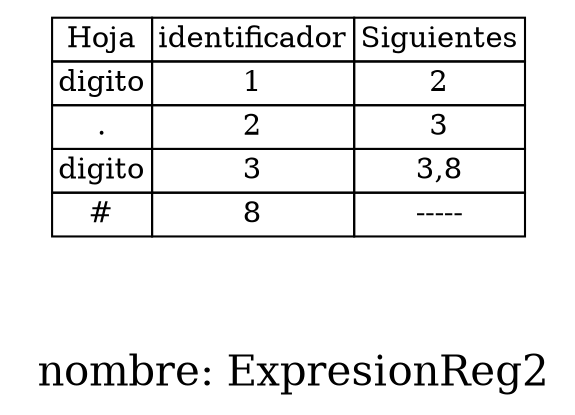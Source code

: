 digraph G { 

tbl [ 
 shape=plaintext 
 label=< 
 <table border='0' cellborder='1'  cellspacing='0'> 
<tr><td>Hoja</td><td>identificador</td><td>Siguientes</td></tr> 
<tr><td>digito</td><td>1</td><td>2</td></tr> 
<tr><td>.</td><td>2</td><td>3</td></tr> 
<tr><td>digito</td><td>3</td><td>3,8</td></tr> 
<tr><td>#</td><td>8</td><td>-----</td></tr> 
</table> 
 >];
label ="

 nombre: ExpresionReg2" ;
 fontsize=20;

 }
